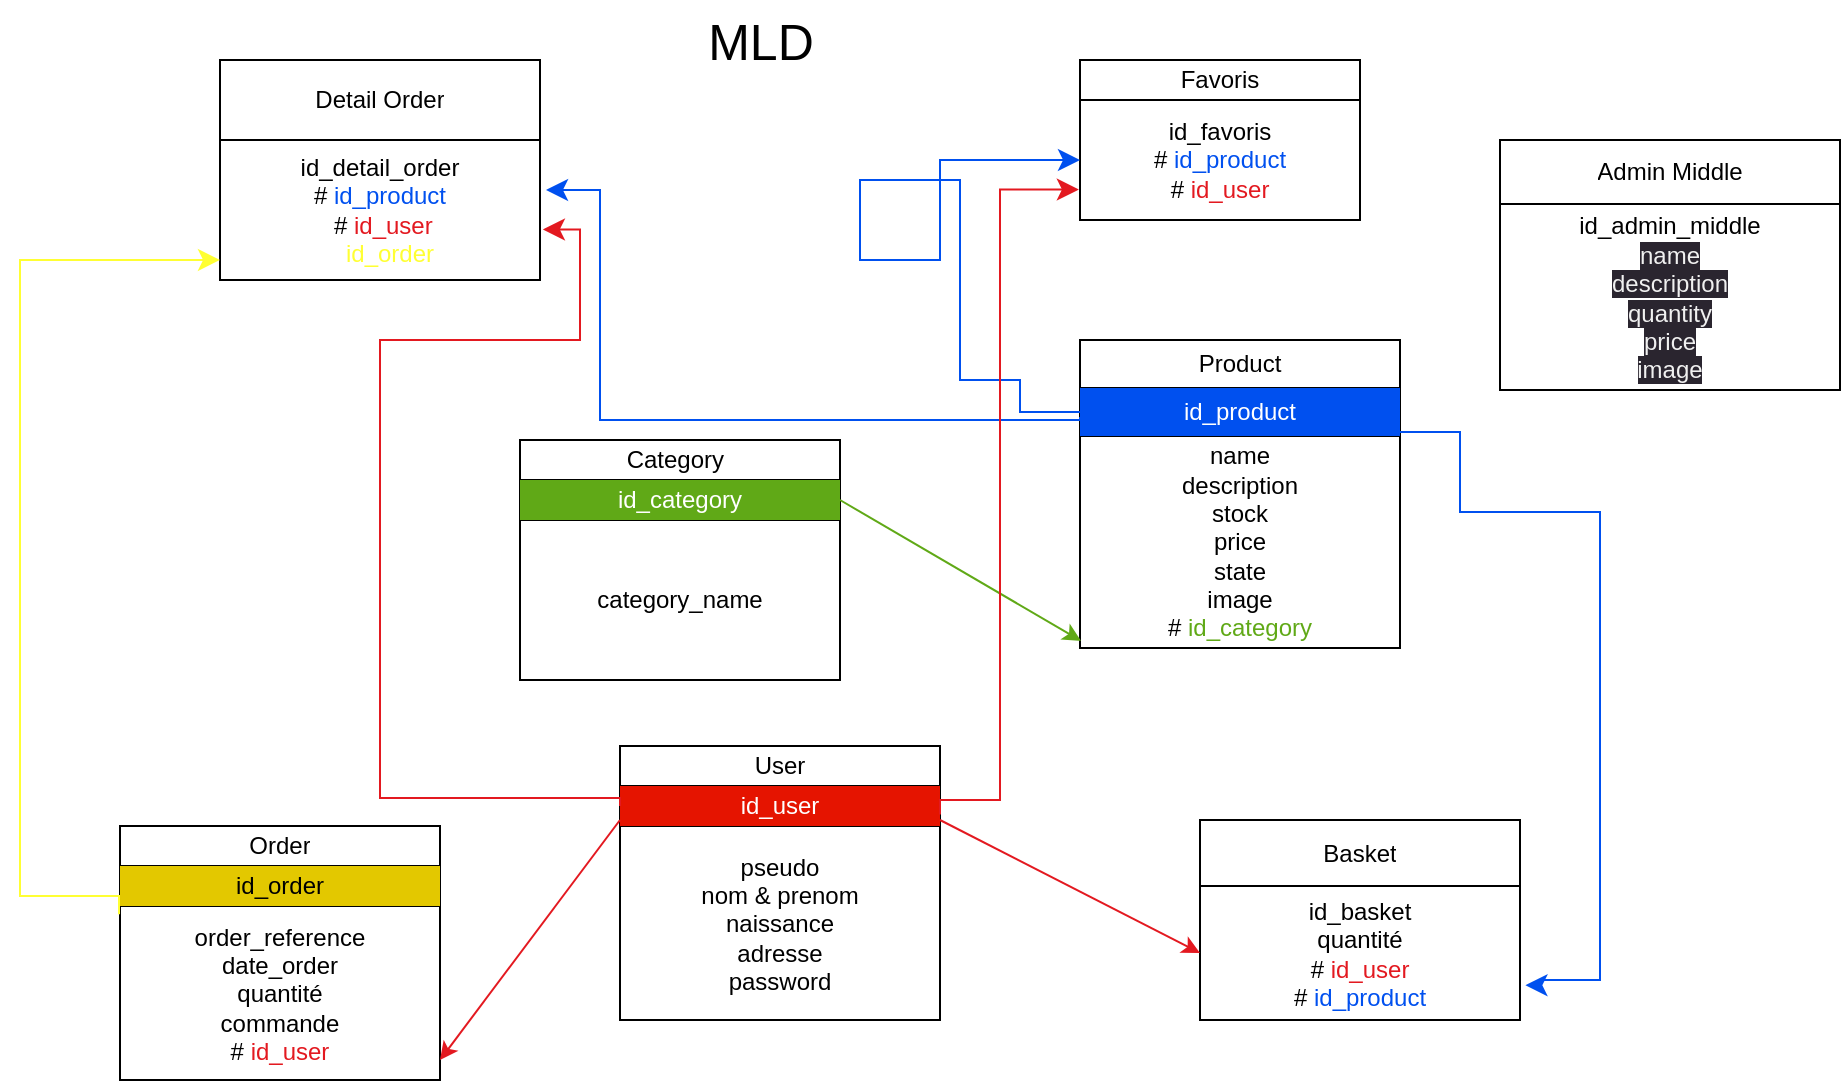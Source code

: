 <mxfile>
    <diagram id="hNZMxWhOn7d7p2qzfD2e" name="Page-1">
        <mxGraphModel dx="2197" dy="938" grid="1" gridSize="10" guides="1" tooltips="1" connect="1" arrows="1" fold="1" page="1" pageScale="1" pageWidth="850" pageHeight="1100" math="0" shadow="0">
            <root>
                <mxCell id="0"/>
                <mxCell id="1" parent="0"/>
                <mxCell id="55" value="" style="shape=table;startSize=0;container=1;collapsible=0;childLayout=tableLayout;" vertex="1" parent="1">
                    <mxGeometry x="30" y="383" width="160" height="137" as="geometry"/>
                </mxCell>
                <mxCell id="135" style="shape=tableRow;horizontal=0;startSize=0;swimlaneHead=0;swimlaneBody=0;top=0;left=0;bottom=0;right=0;collapsible=0;dropTarget=0;fillColor=none;points=[[0,0.5],[1,0.5]];portConstraint=eastwest;" vertex="1" parent="55">
                    <mxGeometry width="160" height="20" as="geometry"/>
                </mxCell>
                <mxCell id="136" value="User" style="shape=partialRectangle;html=1;whiteSpace=wrap;connectable=0;overflow=hidden;fillColor=none;top=0;left=0;bottom=0;right=0;pointerEvents=1;" vertex="1" parent="135">
                    <mxGeometry width="160" height="20" as="geometry">
                        <mxRectangle width="160" height="20" as="alternateBounds"/>
                    </mxGeometry>
                </mxCell>
                <mxCell id="56" value="" style="shape=tableRow;horizontal=0;startSize=0;swimlaneHead=0;swimlaneBody=0;top=0;left=0;bottom=0;right=0;collapsible=0;dropTarget=0;fillColor=none;points=[[0,0.5],[1,0.5]];portConstraint=eastwest;" vertex="1" parent="55">
                    <mxGeometry y="20" width="160" height="20" as="geometry"/>
                </mxCell>
                <mxCell id="57" value="id_user" style="shape=partialRectangle;html=1;whiteSpace=wrap;connectable=0;overflow=hidden;fillColor=#e51400;top=0;left=0;bottom=0;right=0;pointerEvents=1;fontColor=#ffffff;strokeColor=#B20000;" vertex="1" parent="56">
                    <mxGeometry width="160" height="20" as="geometry">
                        <mxRectangle width="160" height="20" as="alternateBounds"/>
                    </mxGeometry>
                </mxCell>
                <mxCell id="58" value="" style="shape=tableRow;horizontal=0;startSize=0;swimlaneHead=0;swimlaneBody=0;top=0;left=0;bottom=0;right=0;collapsible=0;dropTarget=0;fillColor=none;points=[[0,0.5],[1,0.5]];portConstraint=eastwest;" vertex="1" parent="55">
                    <mxGeometry y="40" width="160" height="97" as="geometry"/>
                </mxCell>
                <mxCell id="59" value="pseudo&lt;br&gt;nom &amp;amp; prenom&lt;br&gt;naissance&lt;br&gt;adresse&lt;br&gt;password" style="shape=partialRectangle;html=1;whiteSpace=wrap;connectable=0;overflow=hidden;fillColor=none;top=0;left=0;bottom=0;right=0;pointerEvents=1;" vertex="1" parent="58">
                    <mxGeometry width="160" height="97" as="geometry">
                        <mxRectangle width="160" height="97" as="alternateBounds"/>
                    </mxGeometry>
                </mxCell>
                <mxCell id="60" value="" style="shape=table;startSize=0;container=1;collapsible=0;childLayout=tableLayout;" vertex="1" parent="1">
                    <mxGeometry x="260" y="180" width="160" height="154" as="geometry"/>
                </mxCell>
                <mxCell id="137" style="shape=tableRow;horizontal=0;startSize=0;swimlaneHead=0;swimlaneBody=0;top=0;left=0;bottom=0;right=0;collapsible=0;dropTarget=0;fillColor=none;points=[[0,0.5],[1,0.5]];portConstraint=eastwest;" vertex="1" parent="60">
                    <mxGeometry width="160" height="24" as="geometry"/>
                </mxCell>
                <mxCell id="138" value="Product" style="shape=partialRectangle;html=1;whiteSpace=wrap;connectable=0;overflow=hidden;fillColor=none;top=0;left=0;bottom=0;right=0;pointerEvents=1;" vertex="1" parent="137">
                    <mxGeometry width="160" height="24" as="geometry">
                        <mxRectangle width="160" height="24" as="alternateBounds"/>
                    </mxGeometry>
                </mxCell>
                <mxCell id="61" value="" style="shape=tableRow;horizontal=0;startSize=0;swimlaneHead=0;swimlaneBody=0;top=0;left=0;bottom=0;right=0;collapsible=0;dropTarget=0;fillColor=#e51400;points=[[0,0.5],[1,0.5]];portConstraint=eastwest;fontColor=#ffffff;strokeColor=#B20000;" vertex="1" parent="60">
                    <mxGeometry y="24" width="160" height="24" as="geometry"/>
                </mxCell>
                <mxCell id="62" value="id_product" style="shape=partialRectangle;html=1;whiteSpace=wrap;connectable=0;overflow=hidden;fillColor=#0050EF;top=0;left=0;bottom=0;right=0;pointerEvents=1;fontColor=#ffffff;strokeColor=#001DBC;" vertex="1" parent="61">
                    <mxGeometry width="160" height="24" as="geometry">
                        <mxRectangle width="160" height="24" as="alternateBounds"/>
                    </mxGeometry>
                </mxCell>
                <mxCell id="63" value="" style="shape=tableRow;horizontal=0;startSize=0;swimlaneHead=0;swimlaneBody=0;top=0;left=0;bottom=0;right=0;collapsible=0;dropTarget=0;fillColor=none;points=[[0,0.5],[1,0.5]];portConstraint=eastwest;" vertex="1" parent="60">
                    <mxGeometry y="48" width="160" height="106" as="geometry"/>
                </mxCell>
                <mxCell id="64" value="name&lt;br&gt;description&lt;br&gt;stock&lt;br&gt;price&lt;br&gt;state&lt;br&gt;image&lt;br&gt;# &lt;font color=&quot;#60a917&quot;&gt;id_category&lt;/font&gt;" style="shape=partialRectangle;html=1;whiteSpace=wrap;connectable=0;overflow=hidden;fillColor=none;top=0;left=0;bottom=0;right=0;pointerEvents=1;" vertex="1" parent="63">
                    <mxGeometry width="160" height="106" as="geometry">
                        <mxRectangle width="160" height="106" as="alternateBounds"/>
                    </mxGeometry>
                </mxCell>
                <mxCell id="65" value="" style="shape=table;startSize=0;container=1;collapsible=0;childLayout=tableLayout;" vertex="1" parent="1">
                    <mxGeometry x="-20" y="230" width="160" height="120" as="geometry"/>
                </mxCell>
                <mxCell id="146" style="shape=tableRow;horizontal=0;startSize=0;swimlaneHead=0;swimlaneBody=0;top=0;left=0;bottom=0;right=0;collapsible=0;dropTarget=0;fillColor=none;points=[[0,0.5],[1,0.5]];portConstraint=eastwest;" vertex="1" parent="65">
                    <mxGeometry width="160" height="20" as="geometry"/>
                </mxCell>
                <mxCell id="147" value="Category&lt;span style=&quot;white-space: pre;&quot;&gt;&#9;&lt;/span&gt;" style="shape=partialRectangle;html=1;whiteSpace=wrap;connectable=0;overflow=hidden;fillColor=none;top=0;left=0;bottom=0;right=0;pointerEvents=1;" vertex="1" parent="146">
                    <mxGeometry width="160" height="20" as="geometry">
                        <mxRectangle width="160" height="20" as="alternateBounds"/>
                    </mxGeometry>
                </mxCell>
                <mxCell id="66" value="" style="shape=tableRow;horizontal=0;startSize=0;swimlaneHead=0;swimlaneBody=0;top=0;left=0;bottom=0;right=0;collapsible=0;dropTarget=0;fillColor=none;points=[[0,0.5],[1,0.5]];portConstraint=eastwest;" vertex="1" parent="65">
                    <mxGeometry y="20" width="160" height="20" as="geometry"/>
                </mxCell>
                <mxCell id="67" value="id_category" style="shape=partialRectangle;html=1;whiteSpace=wrap;connectable=0;overflow=hidden;fillColor=#60a917;top=0;left=0;bottom=0;right=0;pointerEvents=1;fontColor=#ffffff;strokeColor=#2D7600;" vertex="1" parent="66">
                    <mxGeometry width="160" height="20" as="geometry">
                        <mxRectangle width="160" height="20" as="alternateBounds"/>
                    </mxGeometry>
                </mxCell>
                <mxCell id="68" value="" style="shape=tableRow;horizontal=0;startSize=0;swimlaneHead=0;swimlaneBody=0;top=0;left=0;bottom=0;right=0;collapsible=0;dropTarget=0;fillColor=none;points=[[0,0.5],[1,0.5]];portConstraint=eastwest;" vertex="1" parent="65">
                    <mxGeometry y="40" width="160" height="80" as="geometry"/>
                </mxCell>
                <mxCell id="69" value="category_name" style="shape=partialRectangle;html=1;whiteSpace=wrap;connectable=0;overflow=hidden;fillColor=none;top=0;left=0;bottom=0;right=0;pointerEvents=1;" vertex="1" parent="68">
                    <mxGeometry width="160" height="80" as="geometry">
                        <mxRectangle width="160" height="80" as="alternateBounds"/>
                    </mxGeometry>
                </mxCell>
                <mxCell id="70" value="" style="shape=table;startSize=0;container=1;collapsible=0;childLayout=tableLayout;" vertex="1" parent="1">
                    <mxGeometry x="-220" y="423" width="160" height="127" as="geometry"/>
                </mxCell>
                <mxCell id="155" style="shape=tableRow;horizontal=0;startSize=0;swimlaneHead=0;swimlaneBody=0;top=0;left=0;bottom=0;right=0;collapsible=0;dropTarget=0;fillColor=none;points=[[0,0.5],[1,0.5]];portConstraint=eastwest;" vertex="1" parent="70">
                    <mxGeometry width="160" height="20" as="geometry"/>
                </mxCell>
                <mxCell id="156" value="Order" style="shape=partialRectangle;html=1;whiteSpace=wrap;connectable=0;overflow=hidden;fillColor=none;top=0;left=0;bottom=0;right=0;pointerEvents=1;" vertex="1" parent="155">
                    <mxGeometry width="160" height="20" as="geometry">
                        <mxRectangle width="160" height="20" as="alternateBounds"/>
                    </mxGeometry>
                </mxCell>
                <mxCell id="71" value="" style="shape=tableRow;horizontal=0;startSize=0;swimlaneHead=0;swimlaneBody=0;top=0;left=0;bottom=0;right=0;collapsible=0;dropTarget=0;fillColor=none;points=[[0,0.5],[1,0.5]];portConstraint=eastwest;" vertex="1" parent="70">
                    <mxGeometry y="20" width="160" height="20" as="geometry"/>
                </mxCell>
                <mxCell id="72" value="id_order" style="shape=partialRectangle;html=1;whiteSpace=wrap;connectable=0;overflow=hidden;fillColor=#e3c800;top=0;left=0;bottom=0;right=0;pointerEvents=1;fontColor=#000000;strokeColor=#B09500;" vertex="1" parent="71">
                    <mxGeometry width="160" height="20" as="geometry">
                        <mxRectangle width="160" height="20" as="alternateBounds"/>
                    </mxGeometry>
                </mxCell>
                <mxCell id="73" value="" style="shape=tableRow;horizontal=0;startSize=0;swimlaneHead=0;swimlaneBody=0;top=0;left=0;bottom=0;right=0;collapsible=0;dropTarget=0;fillColor=none;points=[[0,0.5],[1,0.5]];portConstraint=eastwest;" vertex="1" parent="70">
                    <mxGeometry y="40" width="160" height="87" as="geometry"/>
                </mxCell>
                <mxCell id="74" value="order_reference&lt;br&gt;date_order&lt;br&gt;quantité&lt;br&gt;commande&lt;br&gt;# &lt;font color=&quot;#e31920&quot;&gt;id_user&lt;br&gt;&lt;/font&gt;" style="shape=partialRectangle;html=1;whiteSpace=wrap;connectable=0;overflow=hidden;fillColor=none;top=0;left=0;bottom=0;right=0;pointerEvents=1;" vertex="1" parent="73">
                    <mxGeometry width="160" height="87" as="geometry">
                        <mxRectangle width="160" height="87" as="alternateBounds"/>
                    </mxGeometry>
                </mxCell>
                <mxCell id="75" value="" style="shape=table;startSize=0;container=1;collapsible=0;childLayout=tableLayout;" vertex="1" parent="1">
                    <mxGeometry x="260" y="40" width="140" height="80" as="geometry"/>
                </mxCell>
                <mxCell id="76" value="" style="shape=tableRow;horizontal=0;startSize=0;swimlaneHead=0;swimlaneBody=0;top=0;left=0;bottom=0;right=0;collapsible=0;dropTarget=0;fillColor=none;points=[[0,0.5],[1,0.5]];portConstraint=eastwest;" vertex="1" parent="75">
                    <mxGeometry width="140" height="20" as="geometry"/>
                </mxCell>
                <mxCell id="77" value="Favoris" style="shape=partialRectangle;html=1;whiteSpace=wrap;connectable=0;overflow=hidden;fillColor=none;top=0;left=0;bottom=0;right=0;pointerEvents=1;" vertex="1" parent="76">
                    <mxGeometry width="140" height="20" as="geometry">
                        <mxRectangle width="140" height="20" as="alternateBounds"/>
                    </mxGeometry>
                </mxCell>
                <mxCell id="78" value="" style="shape=tableRow;horizontal=0;startSize=0;swimlaneHead=0;swimlaneBody=0;top=0;left=0;bottom=0;right=0;collapsible=0;dropTarget=0;fillColor=none;points=[[0,0.5],[1,0.5]];portConstraint=eastwest;" vertex="1" parent="75">
                    <mxGeometry y="20" width="140" height="60" as="geometry"/>
                </mxCell>
                <mxCell id="79" value="id_favoris&lt;br&gt;#&amp;nbsp;&lt;font color=&quot;#0050ef&quot;&gt;id_product&lt;br&gt;&lt;/font&gt;# &lt;font color=&quot;#e31920&quot;&gt;id_user&lt;/font&gt;&lt;font color=&quot;#0050ef&quot;&gt;&lt;br&gt;&lt;/font&gt;" style="shape=partialRectangle;html=1;whiteSpace=wrap;connectable=0;overflow=hidden;fillColor=none;top=0;left=0;bottom=0;right=0;pointerEvents=1;" vertex="1" parent="78">
                    <mxGeometry width="140" height="60" as="geometry">
                        <mxRectangle width="140" height="60" as="alternateBounds"/>
                    </mxGeometry>
                </mxCell>
                <mxCell id="86" value="" style="shape=table;startSize=0;container=1;collapsible=0;childLayout=tableLayout;" vertex="1" parent="1">
                    <mxGeometry x="320" y="420" width="160" height="100" as="geometry"/>
                </mxCell>
                <mxCell id="87" value="" style="shape=tableRow;horizontal=0;startSize=0;swimlaneHead=0;swimlaneBody=0;top=0;left=0;bottom=0;right=0;collapsible=0;dropTarget=0;fillColor=none;points=[[0,0.5],[1,0.5]];portConstraint=eastwest;" vertex="1" parent="86">
                    <mxGeometry width="160" height="33" as="geometry"/>
                </mxCell>
                <mxCell id="88" value="Basket" style="shape=partialRectangle;html=1;whiteSpace=wrap;connectable=0;overflow=hidden;fillColor=none;top=0;left=0;bottom=0;right=0;pointerEvents=1;" vertex="1" parent="87">
                    <mxGeometry width="160" height="33" as="geometry">
                        <mxRectangle width="160" height="33" as="alternateBounds"/>
                    </mxGeometry>
                </mxCell>
                <mxCell id="89" value="" style="shape=tableRow;horizontal=0;startSize=0;swimlaneHead=0;swimlaneBody=0;top=0;left=0;bottom=0;right=0;collapsible=0;dropTarget=0;fillColor=none;points=[[0,0.5],[1,0.5]];portConstraint=eastwest;" vertex="1" parent="86">
                    <mxGeometry y="33" width="160" height="67" as="geometry"/>
                </mxCell>
                <mxCell id="90" value="id_basket&lt;br&gt;quantité&lt;br&gt;# &lt;font color=&quot;#e31920&quot;&gt;id_user&lt;/font&gt;&lt;br&gt;# &lt;font color=&quot;#0050ef&quot;&gt;id_product&lt;/font&gt;" style="shape=partialRectangle;html=1;whiteSpace=wrap;connectable=0;overflow=hidden;fillColor=none;top=0;left=0;bottom=0;right=0;pointerEvents=1;" vertex="1" parent="89">
                    <mxGeometry width="160" height="67" as="geometry">
                        <mxRectangle width="160" height="67" as="alternateBounds"/>
                    </mxGeometry>
                </mxCell>
                <mxCell id="107" value="&lt;font style=&quot;font-size: 25px;&quot;&gt;MLD&lt;/font&gt;" style="text;html=1;align=center;verticalAlign=middle;resizable=0;points=[];autosize=1;strokeColor=none;fillColor=none;" vertex="1" parent="1">
                    <mxGeometry x="60" y="10" width="80" height="40" as="geometry"/>
                </mxCell>
                <mxCell id="108" value="" style="shape=table;startSize=0;container=1;collapsible=0;childLayout=tableLayout;" vertex="1" parent="1">
                    <mxGeometry x="470" y="80" width="170" height="125" as="geometry"/>
                </mxCell>
                <mxCell id="109" value="" style="shape=tableRow;horizontal=0;startSize=0;swimlaneHead=0;swimlaneBody=0;top=0;left=0;bottom=0;right=0;collapsible=0;dropTarget=0;fillColor=none;points=[[0,0.5],[1,0.5]];portConstraint=eastwest;" vertex="1" parent="108">
                    <mxGeometry width="170" height="32" as="geometry"/>
                </mxCell>
                <mxCell id="110" value="Admin Middle" style="shape=partialRectangle;html=1;whiteSpace=wrap;connectable=0;overflow=hidden;fillColor=none;top=0;left=0;bottom=0;right=0;pointerEvents=1;" vertex="1" parent="109">
                    <mxGeometry width="170" height="32" as="geometry">
                        <mxRectangle width="170" height="32" as="alternateBounds"/>
                    </mxGeometry>
                </mxCell>
                <mxCell id="111" value="" style="shape=tableRow;horizontal=0;startSize=0;swimlaneHead=0;swimlaneBody=0;top=0;left=0;bottom=0;right=0;collapsible=0;dropTarget=0;fillColor=none;points=[[0,0.5],[1,0.5]];portConstraint=eastwest;" vertex="1" parent="108">
                    <mxGeometry y="32" width="170" height="93" as="geometry"/>
                </mxCell>
                <mxCell id="112" value="id_admin_middle&lt;br&gt;&lt;span style=&quot;color: rgb(240, 240, 240); font-family: Helvetica; font-size: 12px; font-style: normal; font-variant-ligatures: normal; font-variant-caps: normal; font-weight: 400; letter-spacing: normal; orphans: 2; text-align: center; text-indent: 0px; text-transform: none; widows: 2; word-spacing: 0px; -webkit-text-stroke-width: 0px; background-color: rgb(42, 37, 47); text-decoration-thickness: initial; text-decoration-style: initial; text-decoration-color: initial; float: none; display: inline !important;&quot;&gt;name&lt;/span&gt;&lt;br style=&quot;border-color: rgb(0, 0, 0); color: rgb(240, 240, 240); font-family: Helvetica; font-size: 12px; font-style: normal; font-variant-ligatures: normal; font-variant-caps: normal; font-weight: 400; letter-spacing: normal; orphans: 2; text-align: center; text-indent: 0px; text-transform: none; widows: 2; word-spacing: 0px; -webkit-text-stroke-width: 0px; background-color: rgb(42, 37, 47); text-decoration-thickness: initial; text-decoration-style: initial; text-decoration-color: initial;&quot;&gt;&lt;span style=&quot;color: rgb(240, 240, 240); font-family: Helvetica; font-size: 12px; font-style: normal; font-variant-ligatures: normal; font-variant-caps: normal; font-weight: 400; letter-spacing: normal; orphans: 2; text-align: center; text-indent: 0px; text-transform: none; widows: 2; word-spacing: 0px; -webkit-text-stroke-width: 0px; background-color: rgb(42, 37, 47); text-decoration-thickness: initial; text-decoration-style: initial; text-decoration-color: initial; float: none; display: inline !important;&quot;&gt;description&lt;/span&gt;&lt;br style=&quot;border-color: rgb(0, 0, 0); color: rgb(240, 240, 240); font-family: Helvetica; font-size: 12px; font-style: normal; font-variant-ligatures: normal; font-variant-caps: normal; font-weight: 400; letter-spacing: normal; orphans: 2; text-align: center; text-indent: 0px; text-transform: none; widows: 2; word-spacing: 0px; -webkit-text-stroke-width: 0px; background-color: rgb(42, 37, 47); text-decoration-thickness: initial; text-decoration-style: initial; text-decoration-color: initial;&quot;&gt;&lt;span style=&quot;color: rgb(240, 240, 240); font-family: Helvetica; font-size: 12px; font-style: normal; font-variant-ligatures: normal; font-variant-caps: normal; font-weight: 400; letter-spacing: normal; orphans: 2; text-align: center; text-indent: 0px; text-transform: none; widows: 2; word-spacing: 0px; -webkit-text-stroke-width: 0px; background-color: rgb(42, 37, 47); text-decoration-thickness: initial; text-decoration-style: initial; text-decoration-color: initial; float: none; display: inline !important;&quot;&gt;quantity&lt;/span&gt;&lt;br style=&quot;border-color: rgb(0, 0, 0); color: rgb(240, 240, 240); font-family: Helvetica; font-size: 12px; font-style: normal; font-variant-ligatures: normal; font-variant-caps: normal; font-weight: 400; letter-spacing: normal; orphans: 2; text-align: center; text-indent: 0px; text-transform: none; widows: 2; word-spacing: 0px; -webkit-text-stroke-width: 0px; background-color: rgb(42, 37, 47); text-decoration-thickness: initial; text-decoration-style: initial; text-decoration-color: initial;&quot;&gt;&lt;span style=&quot;color: rgb(240, 240, 240); font-family: Helvetica; font-size: 12px; font-style: normal; font-variant-ligatures: normal; font-variant-caps: normal; font-weight: 400; letter-spacing: normal; orphans: 2; text-align: center; text-indent: 0px; text-transform: none; widows: 2; word-spacing: 0px; -webkit-text-stroke-width: 0px; background-color: rgb(42, 37, 47); text-decoration-thickness: initial; text-decoration-style: initial; text-decoration-color: initial; float: none; display: inline !important;&quot;&gt;price&lt;/span&gt;&lt;br style=&quot;border-color: rgb(0, 0, 0); color: rgb(240, 240, 240); font-family: Helvetica; font-size: 12px; font-style: normal; font-variant-ligatures: normal; font-variant-caps: normal; font-weight: 400; letter-spacing: normal; orphans: 2; text-align: center; text-indent: 0px; text-transform: none; widows: 2; word-spacing: 0px; -webkit-text-stroke-width: 0px; background-color: rgb(42, 37, 47); text-decoration-thickness: initial; text-decoration-style: initial; text-decoration-color: initial;&quot;&gt;&lt;span style=&quot;color: rgb(240, 240, 240); font-family: Helvetica; font-size: 12px; font-style: normal; font-variant-ligatures: normal; font-variant-caps: normal; font-weight: 400; letter-spacing: normal; orphans: 2; text-align: center; text-indent: 0px; text-transform: none; widows: 2; word-spacing: 0px; -webkit-text-stroke-width: 0px; background-color: rgb(42, 37, 47); text-decoration-thickness: initial; text-decoration-style: initial; text-decoration-color: initial; float: none; display: inline !important;&quot;&gt;image&lt;/span&gt;" style="shape=partialRectangle;html=1;whiteSpace=wrap;connectable=0;overflow=hidden;fillColor=none;top=0;left=0;bottom=0;right=0;pointerEvents=1;" vertex="1" parent="111">
                    <mxGeometry width="170" height="93" as="geometry">
                        <mxRectangle width="170" height="93" as="alternateBounds"/>
                    </mxGeometry>
                </mxCell>
                <mxCell id="115" value="" style="shape=table;startSize=0;container=1;collapsible=0;childLayout=tableLayout;" vertex="1" parent="1">
                    <mxGeometry x="-170" y="40" width="160" height="110" as="geometry"/>
                </mxCell>
                <mxCell id="116" value="" style="shape=tableRow;horizontal=0;startSize=0;swimlaneHead=0;swimlaneBody=0;top=0;left=0;bottom=0;right=0;collapsible=0;dropTarget=0;fillColor=none;points=[[0,0.5],[1,0.5]];portConstraint=eastwest;" vertex="1" parent="115">
                    <mxGeometry width="160" height="40" as="geometry"/>
                </mxCell>
                <mxCell id="117" value="Detail Order" style="shape=partialRectangle;html=1;whiteSpace=wrap;connectable=0;overflow=hidden;fillColor=none;top=0;left=0;bottom=0;right=0;pointerEvents=1;" vertex="1" parent="116">
                    <mxGeometry width="160" height="40" as="geometry">
                        <mxRectangle width="160" height="40" as="alternateBounds"/>
                    </mxGeometry>
                </mxCell>
                <mxCell id="118" value="" style="shape=tableRow;horizontal=0;startSize=0;swimlaneHead=0;swimlaneBody=0;top=0;left=0;bottom=0;right=0;collapsible=0;dropTarget=0;fillColor=none;points=[[0,0.5],[1,0.5]];portConstraint=eastwest;" vertex="1" parent="115">
                    <mxGeometry y="40" width="160" height="70" as="geometry"/>
                </mxCell>
                <mxCell id="119" value="id_detail_order&lt;br&gt;# &lt;font color=&quot;#0050ef&quot;&gt;id_product&lt;br&gt;&amp;nbsp;&lt;/font&gt;#&amp;nbsp;&lt;span style=&quot;color: rgb(227, 25, 32);&quot;&gt;id_user&lt;br&gt;&lt;/span&gt;&lt;font color=&quot;#ffffff&quot;&gt;# &lt;/font&gt;&lt;font color=&quot;#ffff33&quot;&gt;id_order&lt;/font&gt;" style="shape=partialRectangle;html=1;whiteSpace=wrap;connectable=0;overflow=hidden;fillColor=none;top=0;left=0;bottom=0;right=0;pointerEvents=1;" vertex="1" parent="118">
                    <mxGeometry width="160" height="70" as="geometry">
                        <mxRectangle width="160" height="70" as="alternateBounds"/>
                    </mxGeometry>
                </mxCell>
                <mxCell id="130" value="" style="edgeStyle=none;orthogonalLoop=1;jettySize=auto;html=1;entryX=0;entryY=0.5;entryDx=0;entryDy=0;strokeColor=#E31920;" edge="1" parent="1" target="89">
                    <mxGeometry width="100" relative="1" as="geometry">
                        <mxPoint x="190" y="420" as="sourcePoint"/>
                        <mxPoint x="260" y="180" as="targetPoint"/>
                        <Array as="points"/>
                    </mxGeometry>
                </mxCell>
                <mxCell id="141" value="" style="edgeStyle=segmentEdgeStyle;endArrow=classic;html=1;curved=0;rounded=0;endSize=8;startSize=8;sourcePerimeterSpacing=0;targetPerimeterSpacing=0;entryX=1.017;entryY=0.74;entryDx=0;entryDy=0;entryPerimeter=0;strokeColor=#0050EF;" edge="1" parent="1" target="89">
                    <mxGeometry width="100" relative="1" as="geometry">
                        <mxPoint x="420" y="226" as="sourcePoint"/>
                        <mxPoint x="520" y="490" as="targetPoint"/>
                        <Array as="points">
                            <mxPoint x="450" y="226"/>
                            <mxPoint x="450" y="266"/>
                            <mxPoint x="520" y="266"/>
                            <mxPoint x="520" y="500"/>
                            <mxPoint x="490" y="500"/>
                            <mxPoint x="490" y="503"/>
                        </Array>
                    </mxGeometry>
                </mxCell>
                <mxCell id="143" value="" style="edgeStyle=none;orthogonalLoop=1;jettySize=auto;html=1;fontColor=#E31920;strokeColor=#E31920;" edge="1" parent="1">
                    <mxGeometry width="100" relative="1" as="geometry">
                        <mxPoint x="30" y="420" as="sourcePoint"/>
                        <mxPoint x="-60" y="540" as="targetPoint"/>
                        <Array as="points"/>
                    </mxGeometry>
                </mxCell>
                <mxCell id="148" value="" style="edgeStyle=none;orthogonalLoop=1;jettySize=auto;html=1;fontColor=#60A917;exitX=1;exitY=0.5;exitDx=0;exitDy=0;entryX=0.003;entryY=0.966;entryDx=0;entryDy=0;entryPerimeter=0;strokeColor=#60A917;" edge="1" parent="1" source="66" target="63">
                    <mxGeometry width="100" relative="1" as="geometry">
                        <mxPoint x="150" y="340" as="sourcePoint"/>
                        <mxPoint x="250" y="340" as="targetPoint"/>
                        <Array as="points"/>
                    </mxGeometry>
                </mxCell>
                <mxCell id="149" value="" style="edgeStyle=segmentEdgeStyle;endArrow=classic;html=1;curved=0;rounded=0;endSize=8;startSize=8;sourcePerimeterSpacing=0;targetPerimeterSpacing=0;fontColor=#60A917;entryX=0;entryY=0.5;entryDx=0;entryDy=0;exitX=0;exitY=0.5;exitDx=0;exitDy=0;strokeColor=#0050EF;" edge="1" parent="1" source="61" target="78">
                    <mxGeometry width="100" relative="1" as="geometry">
                        <mxPoint x="200" y="220" as="sourcePoint"/>
                        <mxPoint x="240" y="140" as="targetPoint"/>
                        <Array as="points">
                            <mxPoint x="230" y="216"/>
                            <mxPoint x="230" y="200"/>
                            <mxPoint x="200" y="200"/>
                            <mxPoint x="200" y="100"/>
                            <mxPoint x="150" y="100"/>
                            <mxPoint x="150" y="140"/>
                            <mxPoint x="190" y="140"/>
                            <mxPoint x="190" y="90"/>
                        </Array>
                    </mxGeometry>
                </mxCell>
                <mxCell id="152" value="" style="edgeStyle=segmentEdgeStyle;endArrow=classic;html=1;curved=0;rounded=0;endSize=8;startSize=8;sourcePerimeterSpacing=0;targetPerimeterSpacing=0;fontColor=#60A917;exitX=0;exitY=0.25;exitDx=0;exitDy=0;strokeColor=#0050EF;" edge="1" parent="1" source="60">
                    <mxGeometry width="100" relative="1" as="geometry">
                        <mxPoint x="230" y="235" as="sourcePoint"/>
                        <mxPoint x="-7" y="105" as="targetPoint"/>
                        <Array as="points">
                            <mxPoint x="260" y="220"/>
                            <mxPoint x="20" y="220"/>
                            <mxPoint x="20" y="105"/>
                            <mxPoint x="-7" y="105"/>
                        </Array>
                    </mxGeometry>
                </mxCell>
                <mxCell id="153" value="" style="edgeStyle=segmentEdgeStyle;endArrow=classic;html=1;curved=0;rounded=0;endSize=8;startSize=8;sourcePerimeterSpacing=0;targetPerimeterSpacing=0;fontColor=#0050EF;entryX=-0.004;entryY=0.746;entryDx=0;entryDy=0;entryPerimeter=0;exitX=1;exitY=0.25;exitDx=0;exitDy=0;strokeColor=#E31920;" edge="1" parent="1" source="55" target="78">
                    <mxGeometry width="100" relative="1" as="geometry">
                        <mxPoint x="220" y="410" as="sourcePoint"/>
                        <mxPoint x="270" y="370" as="targetPoint"/>
                        <Array as="points">
                            <mxPoint x="190" y="410"/>
                            <mxPoint x="220" y="410"/>
                            <mxPoint x="220" y="105"/>
                        </Array>
                    </mxGeometry>
                </mxCell>
                <mxCell id="154" value="" style="edgeStyle=segmentEdgeStyle;endArrow=classic;html=1;curved=0;rounded=0;endSize=8;startSize=8;sourcePerimeterSpacing=0;targetPerimeterSpacing=0;strokeColor=#E31920;fontColor=#E31920;exitX=0;exitY=0.5;exitDx=0;exitDy=0;entryX=1.009;entryY=0.639;entryDx=0;entryDy=0;entryPerimeter=0;" edge="1" parent="1" source="56" target="118">
                    <mxGeometry width="100" relative="1" as="geometry">
                        <mxPoint x="20" y="410" as="sourcePoint"/>
                        <mxPoint x="10" y="120" as="targetPoint"/>
                        <Array as="points">
                            <mxPoint x="30" y="409"/>
                            <mxPoint x="-90" y="409"/>
                            <mxPoint x="-90" y="180"/>
                            <mxPoint x="10" y="180"/>
                            <mxPoint x="10" y="125"/>
                        </Array>
                    </mxGeometry>
                </mxCell>
                <mxCell id="157" value="" style="edgeStyle=segmentEdgeStyle;endArrow=classic;html=1;curved=0;rounded=0;endSize=8;startSize=8;sourcePerimeterSpacing=0;targetPerimeterSpacing=0;strokeColor=#FFFF33;fontColor=#FFFF33;entryX=0;entryY=0.857;entryDx=0;entryDy=0;entryPerimeter=0;exitX=-0.003;exitY=0.347;exitDx=0;exitDy=0;exitPerimeter=0;" edge="1" parent="1" source="70" target="118">
                    <mxGeometry width="100" relative="1" as="geometry">
                        <mxPoint x="-270" y="450" as="sourcePoint"/>
                        <mxPoint x="-220" y="360" as="targetPoint"/>
                        <Array as="points">
                            <mxPoint x="-270" y="458"/>
                            <mxPoint x="-270" y="140"/>
                        </Array>
                    </mxGeometry>
                </mxCell>
            </root>
        </mxGraphModel>
    </diagram>
</mxfile>
